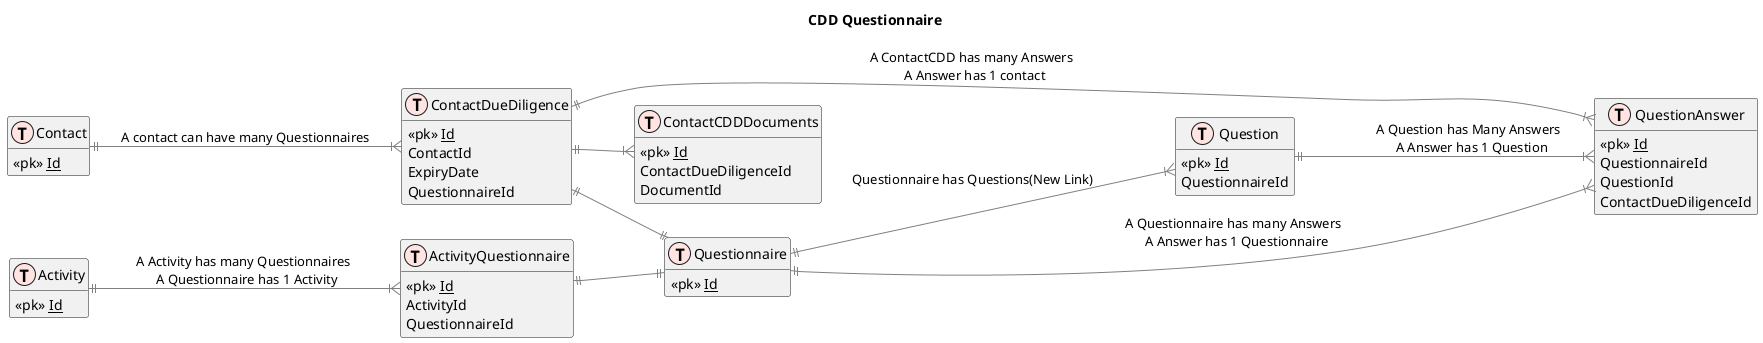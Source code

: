@startuml

title CDD Questionnaire 

left to right direction

!define table(x) class x << (T,mistyrose) >>   
!define view(x) class x << (V,lightblue) >>   
!define table(x) class x << (T,mistyrose) >>  
!define tr(x) class x << (R,red) >>  
!define tf(x) class x << (F,darkorange) >>   
!define af(x) class x << (F,white) >>   
!define fn(x) class x << (F,plum) >>   
!define fs(x) class x << (F,tan) >>   
!define ft(x) class x << (F,wheat) >>   
!define if(x) class x << (F,gaisboro) >>   
!define p(x) class x << (P,indianred) >>   
!define pc(x) class x << (P,lemonshiffon) >>   
!define x(x) class x << (P,linen) >>     
!define primary_key(x) <<pk>> <u>x</u>
!define foreign_key(x) <<fk>> <b>x</b>
!define link( k, y) k }--||  y
hide methods   
hide stereotypes  
skinparam classarrowcolor gray  


table(Contact)
{
    primary_key(Id)
}

table( Activity)
{
    primary_key(Id)
}

table( ActivityQuestionnaire)
{
    primary_key(Id)
    ActivityId
    QuestionnaireId
}

table(ContactDueDiligence)
{
    primary_key(Id)
    ContactId
    ExpiryDate
    QuestionnaireId
}

table(ContactCDDDocuments)
{
    primary_key(Id)
    ContactDueDiligenceId
    DocumentId
}

table( Questionnaire)
{
    primary_key(Id)
}

table( Question)
{
    primary_key(Id)
    QuestionnaireId
}

table( QuestionAnswer)
{
    primary_key(Id)
    QuestionnaireId 
    QuestionId
    ContactDueDiligenceId
}

Contact ||--|{ ContactDueDiligence : A contact can have many Questionnaires

ContactDueDiligence ||--|| Questionnaire 
ContactDueDiligence ||--|{ ContactCDDDocuments
ContactDueDiligence ||--|{ QuestionAnswer : A ContactCDD has many Answers \n A Answer has 1 contact


Activity ||--|{ ActivityQuestionnaire : A Activity has many Questionnaires \n A Questionnaire has 1 Activity
ActivityQuestionnaire ||--|| Questionnaire

Questionnaire ||--|{ Question : Questionnaire has Questions(New Link)
Questionnaire ||--|{ QuestionAnswer : A Questionnaire has many Answers \n A Answer has 1 Questionnaire
Question ||--|{ QuestionAnswer : A Question has Many Answers \n A Answer has 1 Question

@enduml